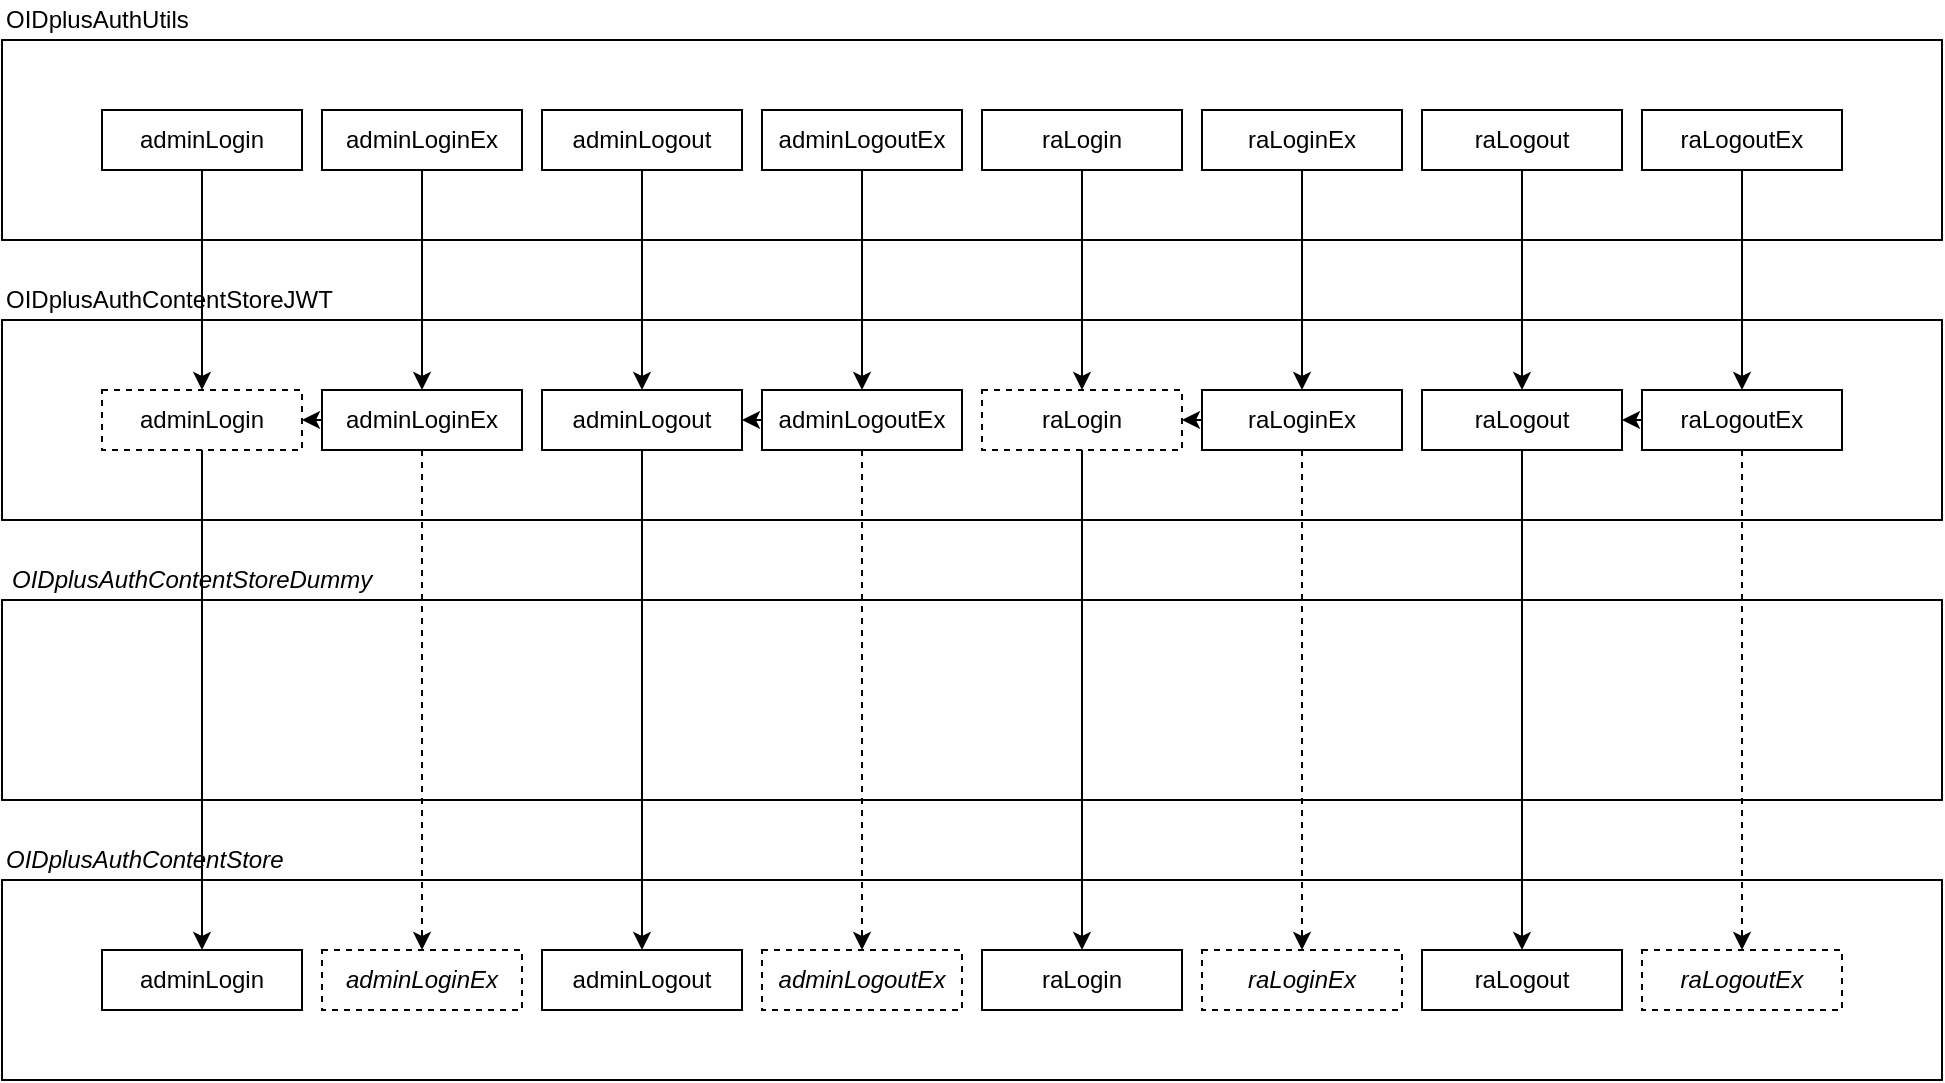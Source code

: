 <mxfile version="14.6.13" type="device"><diagram id="PSGTMWy4kTlen3EIzaKg" name="Page-1"><mxGraphModel dx="946" dy="453" grid="1" gridSize="10" guides="1" tooltips="1" connect="1" arrows="1" fold="1" page="1" pageScale="1" pageWidth="827" pageHeight="1169" math="0" shadow="0"><root><mxCell id="0"/><mxCell id="1" parent="0"/><mxCell id="MG5sKZAdKjTUfsrd0TQu-45" value="" style="rounded=0;whiteSpace=wrap;html=1;" vertex="1" parent="1"><mxGeometry x="90" y="360" width="970" height="100" as="geometry"/></mxCell><mxCell id="MG5sKZAdKjTUfsrd0TQu-1" value="" style="rounded=0;whiteSpace=wrap;html=1;" vertex="1" parent="1"><mxGeometry x="90" y="80" width="970" height="100" as="geometry"/></mxCell><mxCell id="MG5sKZAdKjTUfsrd0TQu-2" value="OIDplusAuthUtils" style="text;html=1;strokeColor=none;fillColor=none;align=left;verticalAlign=middle;whiteSpace=wrap;rounded=0;" vertex="1" parent="1"><mxGeometry x="90" y="60" width="320" height="20" as="geometry"/></mxCell><mxCell id="MG5sKZAdKjTUfsrd0TQu-3" value="" style="rounded=0;whiteSpace=wrap;html=1;" vertex="1" parent="1"><mxGeometry x="90" y="220" width="970" height="100" as="geometry"/></mxCell><mxCell id="MG5sKZAdKjTUfsrd0TQu-4" value="OIDplusAuthContentStoreJWT" style="text;html=1;strokeColor=none;fillColor=none;align=left;verticalAlign=middle;whiteSpace=wrap;rounded=0;" vertex="1" parent="1"><mxGeometry x="90" y="200" width="320" height="20" as="geometry"/></mxCell><mxCell id="MG5sKZAdKjTUfsrd0TQu-5" value="" style="rounded=0;whiteSpace=wrap;html=1;" vertex="1" parent="1"><mxGeometry x="90" y="500" width="970" height="100" as="geometry"/></mxCell><mxCell id="MG5sKZAdKjTUfsrd0TQu-6" value="OIDplusAuthContentStore" style="text;html=1;strokeColor=none;fillColor=none;align=left;verticalAlign=middle;whiteSpace=wrap;rounded=0;fontStyle=2" vertex="1" parent="1"><mxGeometry x="90" y="480" width="320" height="20" as="geometry"/></mxCell><mxCell id="MG5sKZAdKjTUfsrd0TQu-42" style="edgeStyle=none;rounded=0;orthogonalLoop=1;jettySize=auto;html=1;entryX=0.5;entryY=0;entryDx=0;entryDy=0;" edge="1" parent="1" source="MG5sKZAdKjTUfsrd0TQu-7" target="MG5sKZAdKjTUfsrd0TQu-19"><mxGeometry relative="1" as="geometry"/></mxCell><mxCell id="MG5sKZAdKjTUfsrd0TQu-7" value="adminLogin" style="rounded=0;whiteSpace=wrap;html=1;dashed=1;" vertex="1" parent="1"><mxGeometry x="140" y="255" width="100" height="30" as="geometry"/></mxCell><mxCell id="MG5sKZAdKjTUfsrd0TQu-40" style="edgeStyle=none;rounded=0;orthogonalLoop=1;jettySize=auto;html=1;entryX=1;entryY=0.5;entryDx=0;entryDy=0;" edge="1" parent="1" source="MG5sKZAdKjTUfsrd0TQu-8" target="MG5sKZAdKjTUfsrd0TQu-7"><mxGeometry relative="1" as="geometry"/></mxCell><mxCell id="MG5sKZAdKjTUfsrd0TQu-57" style="edgeStyle=none;rounded=0;orthogonalLoop=1;jettySize=auto;html=1;entryX=0.5;entryY=0;entryDx=0;entryDy=0;dashed=1;" edge="1" parent="1" source="MG5sKZAdKjTUfsrd0TQu-8" target="MG5sKZAdKjTUfsrd0TQu-20"><mxGeometry relative="1" as="geometry"/></mxCell><mxCell id="MG5sKZAdKjTUfsrd0TQu-8" value="adminLoginEx" style="rounded=0;whiteSpace=wrap;html=1;" vertex="1" parent="1"><mxGeometry x="250" y="255" width="100" height="30" as="geometry"/></mxCell><mxCell id="MG5sKZAdKjTUfsrd0TQu-36" style="edgeStyle=none;rounded=0;orthogonalLoop=1;jettySize=auto;html=1;entryX=0.5;entryY=0;entryDx=0;entryDy=0;" edge="1" parent="1" source="MG5sKZAdKjTUfsrd0TQu-9" target="MG5sKZAdKjTUfsrd0TQu-21"><mxGeometry relative="1" as="geometry"/></mxCell><mxCell id="MG5sKZAdKjTUfsrd0TQu-9" value="adminLogout" style="rounded=0;whiteSpace=wrap;html=1;" vertex="1" parent="1"><mxGeometry x="360" y="255" width="100" height="30" as="geometry"/></mxCell><mxCell id="MG5sKZAdKjTUfsrd0TQu-43" style="edgeStyle=none;rounded=0;orthogonalLoop=1;jettySize=auto;html=1;entryX=0.5;entryY=0;entryDx=0;entryDy=0;" edge="1" parent="1" source="MG5sKZAdKjTUfsrd0TQu-10" target="MG5sKZAdKjTUfsrd0TQu-22"><mxGeometry relative="1" as="geometry"/></mxCell><mxCell id="MG5sKZAdKjTUfsrd0TQu-10" value="raLogin" style="rounded=0;whiteSpace=wrap;html=1;dashed=1;" vertex="1" parent="1"><mxGeometry x="580" y="255" width="100" height="30" as="geometry"/></mxCell><mxCell id="MG5sKZAdKjTUfsrd0TQu-41" style="edgeStyle=none;rounded=0;orthogonalLoop=1;jettySize=auto;html=1;entryX=1;entryY=0.5;entryDx=0;entryDy=0;" edge="1" parent="1" source="MG5sKZAdKjTUfsrd0TQu-11" target="MG5sKZAdKjTUfsrd0TQu-10"><mxGeometry relative="1" as="geometry"/></mxCell><mxCell id="MG5sKZAdKjTUfsrd0TQu-11" value="raLoginEx" style="rounded=0;whiteSpace=wrap;html=1;" vertex="1" parent="1"><mxGeometry x="690" y="255" width="100" height="30" as="geometry"/></mxCell><mxCell id="MG5sKZAdKjTUfsrd0TQu-37" style="edgeStyle=none;rounded=0;orthogonalLoop=1;jettySize=auto;html=1;entryX=0.5;entryY=0;entryDx=0;entryDy=0;" edge="1" parent="1" source="MG5sKZAdKjTUfsrd0TQu-12" target="MG5sKZAdKjTUfsrd0TQu-24"><mxGeometry relative="1" as="geometry"/></mxCell><mxCell id="MG5sKZAdKjTUfsrd0TQu-12" value="raLogout" style="rounded=0;whiteSpace=wrap;html=1;" vertex="1" parent="1"><mxGeometry x="800" y="255" width="100" height="30" as="geometry"/></mxCell><mxCell id="MG5sKZAdKjTUfsrd0TQu-32" style="edgeStyle=orthogonalEdgeStyle;rounded=0;orthogonalLoop=1;jettySize=auto;html=1;entryX=0.5;entryY=0;entryDx=0;entryDy=0;" edge="1" parent="1" source="MG5sKZAdKjTUfsrd0TQu-13" target="MG5sKZAdKjTUfsrd0TQu-7"><mxGeometry relative="1" as="geometry"/></mxCell><mxCell id="MG5sKZAdKjTUfsrd0TQu-13" value="adminLogin" style="rounded=0;whiteSpace=wrap;html=1;" vertex="1" parent="1"><mxGeometry x="140" y="115" width="100" height="30" as="geometry"/></mxCell><mxCell id="MG5sKZAdKjTUfsrd0TQu-35" style="edgeStyle=orthogonalEdgeStyle;rounded=0;orthogonalLoop=1;jettySize=auto;html=1;entryX=0.5;entryY=0;entryDx=0;entryDy=0;" edge="1" parent="1" source="MG5sKZAdKjTUfsrd0TQu-14" target="MG5sKZAdKjTUfsrd0TQu-8"><mxGeometry relative="1" as="geometry"/></mxCell><mxCell id="MG5sKZAdKjTUfsrd0TQu-14" value="adminLoginEx" style="rounded=0;whiteSpace=wrap;html=1;" vertex="1" parent="1"><mxGeometry x="250" y="115" width="100" height="30" as="geometry"/></mxCell><mxCell id="MG5sKZAdKjTUfsrd0TQu-34" style="edgeStyle=orthogonalEdgeStyle;rounded=0;orthogonalLoop=1;jettySize=auto;html=1;entryX=0.5;entryY=0;entryDx=0;entryDy=0;" edge="1" parent="1" source="MG5sKZAdKjTUfsrd0TQu-15" target="MG5sKZAdKjTUfsrd0TQu-9"><mxGeometry relative="1" as="geometry"/></mxCell><mxCell id="MG5sKZAdKjTUfsrd0TQu-15" value="adminLogout" style="rounded=0;whiteSpace=wrap;html=1;" vertex="1" parent="1"><mxGeometry x="360" y="115" width="100" height="30" as="geometry"/></mxCell><mxCell id="MG5sKZAdKjTUfsrd0TQu-25" style="edgeStyle=orthogonalEdgeStyle;rounded=0;orthogonalLoop=1;jettySize=auto;html=1;entryX=0.5;entryY=0;entryDx=0;entryDy=0;" edge="1" parent="1" source="MG5sKZAdKjTUfsrd0TQu-16" target="MG5sKZAdKjTUfsrd0TQu-10"><mxGeometry relative="1" as="geometry"/></mxCell><mxCell id="MG5sKZAdKjTUfsrd0TQu-16" value="raLogin" style="rounded=0;whiteSpace=wrap;html=1;" vertex="1" parent="1"><mxGeometry x="580" y="115" width="100" height="30" as="geometry"/></mxCell><mxCell id="MG5sKZAdKjTUfsrd0TQu-27" style="edgeStyle=orthogonalEdgeStyle;rounded=0;orthogonalLoop=1;jettySize=auto;html=1;entryX=0.5;entryY=0;entryDx=0;entryDy=0;" edge="1" parent="1" source="MG5sKZAdKjTUfsrd0TQu-17" target="MG5sKZAdKjTUfsrd0TQu-11"><mxGeometry relative="1" as="geometry"/></mxCell><mxCell id="MG5sKZAdKjTUfsrd0TQu-17" value="raLoginEx" style="rounded=0;whiteSpace=wrap;html=1;" vertex="1" parent="1"><mxGeometry x="690" y="115" width="100" height="30" as="geometry"/></mxCell><mxCell id="MG5sKZAdKjTUfsrd0TQu-26" style="rounded=0;orthogonalLoop=1;jettySize=auto;html=1;entryX=0.5;entryY=0;entryDx=0;entryDy=0;" edge="1" parent="1" source="MG5sKZAdKjTUfsrd0TQu-18" target="MG5sKZAdKjTUfsrd0TQu-12"><mxGeometry relative="1" as="geometry"/></mxCell><mxCell id="MG5sKZAdKjTUfsrd0TQu-18" value="raLogout" style="rounded=0;whiteSpace=wrap;html=1;" vertex="1" parent="1"><mxGeometry x="800" y="115" width="100" height="30" as="geometry"/></mxCell><mxCell id="MG5sKZAdKjTUfsrd0TQu-19" value="adminLogin" style="rounded=0;whiteSpace=wrap;html=1;" vertex="1" parent="1"><mxGeometry x="140" y="535" width="100" height="30" as="geometry"/></mxCell><mxCell id="MG5sKZAdKjTUfsrd0TQu-20" value="adminLoginEx" style="rounded=0;whiteSpace=wrap;html=1;fontStyle=2;dashed=1;" vertex="1" parent="1"><mxGeometry x="250" y="535" width="100" height="30" as="geometry"/></mxCell><mxCell id="MG5sKZAdKjTUfsrd0TQu-21" value="adminLogout" style="rounded=0;whiteSpace=wrap;html=1;" vertex="1" parent="1"><mxGeometry x="360" y="535" width="100" height="30" as="geometry"/></mxCell><mxCell id="MG5sKZAdKjTUfsrd0TQu-22" value="raLogin" style="rounded=0;whiteSpace=wrap;html=1;" vertex="1" parent="1"><mxGeometry x="580" y="535" width="100" height="30" as="geometry"/></mxCell><mxCell id="MG5sKZAdKjTUfsrd0TQu-23" value="raLoginEx" style="rounded=0;whiteSpace=wrap;html=1;fontStyle=2;dashed=1;" vertex="1" parent="1"><mxGeometry x="690" y="535" width="100" height="30" as="geometry"/></mxCell><mxCell id="MG5sKZAdKjTUfsrd0TQu-24" value="raLogout" style="rounded=0;whiteSpace=wrap;html=1;" vertex="1" parent="1"><mxGeometry x="800" y="535" width="100" height="30" as="geometry"/></mxCell><mxCell id="MG5sKZAdKjTUfsrd0TQu-31" style="rounded=0;orthogonalLoop=1;jettySize=auto;html=1;entryX=0.5;entryY=0;entryDx=0;entryDy=0;" edge="1" parent="1" source="MG5sKZAdKjTUfsrd0TQu-29" target="MG5sKZAdKjTUfsrd0TQu-51"><mxGeometry relative="1" as="geometry"/></mxCell><mxCell id="MG5sKZAdKjTUfsrd0TQu-29" value="adminLogoutEx" style="rounded=0;whiteSpace=wrap;html=1;" vertex="1" parent="1"><mxGeometry x="470" y="115" width="100" height="30" as="geometry"/></mxCell><mxCell id="MG5sKZAdKjTUfsrd0TQu-33" style="rounded=0;orthogonalLoop=1;jettySize=auto;html=1;entryX=0.5;entryY=0;entryDx=0;entryDy=0;" edge="1" parent="1" source="MG5sKZAdKjTUfsrd0TQu-30" target="MG5sKZAdKjTUfsrd0TQu-52"><mxGeometry relative="1" as="geometry"/></mxCell><mxCell id="MG5sKZAdKjTUfsrd0TQu-30" value="raLogoutEx" style="rounded=0;whiteSpace=wrap;html=1;" vertex="1" parent="1"><mxGeometry x="910" y="115" width="100" height="30" as="geometry"/></mxCell><mxCell id="MG5sKZAdKjTUfsrd0TQu-46" value="OIDplusAuthContentStoreDummy" style="text;html=1;strokeColor=none;fillColor=none;align=left;verticalAlign=middle;whiteSpace=wrap;rounded=0;fontStyle=2" vertex="1" parent="1"><mxGeometry x="93" y="340" width="320" height="20" as="geometry"/></mxCell><mxCell id="MG5sKZAdKjTUfsrd0TQu-49" value="adminLogoutEx" style="rounded=0;whiteSpace=wrap;html=1;fontStyle=2;dashed=1;" vertex="1" parent="1"><mxGeometry x="470" y="535" width="100" height="30" as="geometry"/></mxCell><mxCell id="MG5sKZAdKjTUfsrd0TQu-50" value="raLogoutEx" style="rounded=0;whiteSpace=wrap;html=1;fontStyle=2;dashed=1;" vertex="1" parent="1"><mxGeometry x="910" y="535" width="100" height="30" as="geometry"/></mxCell><mxCell id="MG5sKZAdKjTUfsrd0TQu-55" style="edgeStyle=none;rounded=0;orthogonalLoop=1;jettySize=auto;html=1;entryX=1;entryY=0.5;entryDx=0;entryDy=0;" edge="1" parent="1" source="MG5sKZAdKjTUfsrd0TQu-51" target="MG5sKZAdKjTUfsrd0TQu-9"><mxGeometry relative="1" as="geometry"/></mxCell><mxCell id="MG5sKZAdKjTUfsrd0TQu-51" value="adminLogoutEx" style="rounded=0;whiteSpace=wrap;html=1;" vertex="1" parent="1"><mxGeometry x="470" y="255" width="100" height="30" as="geometry"/></mxCell><mxCell id="MG5sKZAdKjTUfsrd0TQu-56" style="edgeStyle=none;rounded=0;orthogonalLoop=1;jettySize=auto;html=1;entryX=1;entryY=0.5;entryDx=0;entryDy=0;" edge="1" parent="1" source="MG5sKZAdKjTUfsrd0TQu-52" target="MG5sKZAdKjTUfsrd0TQu-12"><mxGeometry relative="1" as="geometry"/></mxCell><mxCell id="MG5sKZAdKjTUfsrd0TQu-52" value="raLogoutEx" style="rounded=0;whiteSpace=wrap;html=1;" vertex="1" parent="1"><mxGeometry x="910" y="255" width="100" height="30" as="geometry"/></mxCell><mxCell id="MG5sKZAdKjTUfsrd0TQu-58" style="edgeStyle=none;rounded=0;orthogonalLoop=1;jettySize=auto;html=1;entryX=0.5;entryY=0;entryDx=0;entryDy=0;dashed=1;exitX=0.5;exitY=1;exitDx=0;exitDy=0;" edge="1" parent="1" source="MG5sKZAdKjTUfsrd0TQu-51" target="MG5sKZAdKjTUfsrd0TQu-49"><mxGeometry relative="1" as="geometry"><mxPoint x="310" y="295" as="sourcePoint"/><mxPoint x="310" y="545" as="targetPoint"/></mxGeometry></mxCell><mxCell id="MG5sKZAdKjTUfsrd0TQu-59" style="edgeStyle=none;rounded=0;orthogonalLoop=1;jettySize=auto;html=1;entryX=0.5;entryY=0;entryDx=0;entryDy=0;dashed=1;exitX=0.5;exitY=1;exitDx=0;exitDy=0;" edge="1" parent="1" source="MG5sKZAdKjTUfsrd0TQu-11" target="MG5sKZAdKjTUfsrd0TQu-23"><mxGeometry relative="1" as="geometry"><mxPoint x="530" y="295" as="sourcePoint"/><mxPoint x="530" y="545" as="targetPoint"/></mxGeometry></mxCell><mxCell id="MG5sKZAdKjTUfsrd0TQu-60" style="edgeStyle=none;rounded=0;orthogonalLoop=1;jettySize=auto;html=1;entryX=0.5;entryY=0;entryDx=0;entryDy=0;dashed=1;exitX=0.5;exitY=1;exitDx=0;exitDy=0;" edge="1" parent="1" source="MG5sKZAdKjTUfsrd0TQu-52" target="MG5sKZAdKjTUfsrd0TQu-50"><mxGeometry relative="1" as="geometry"><mxPoint x="750" y="295" as="sourcePoint"/><mxPoint x="750" y="545" as="targetPoint"/></mxGeometry></mxCell></root></mxGraphModel></diagram></mxfile>